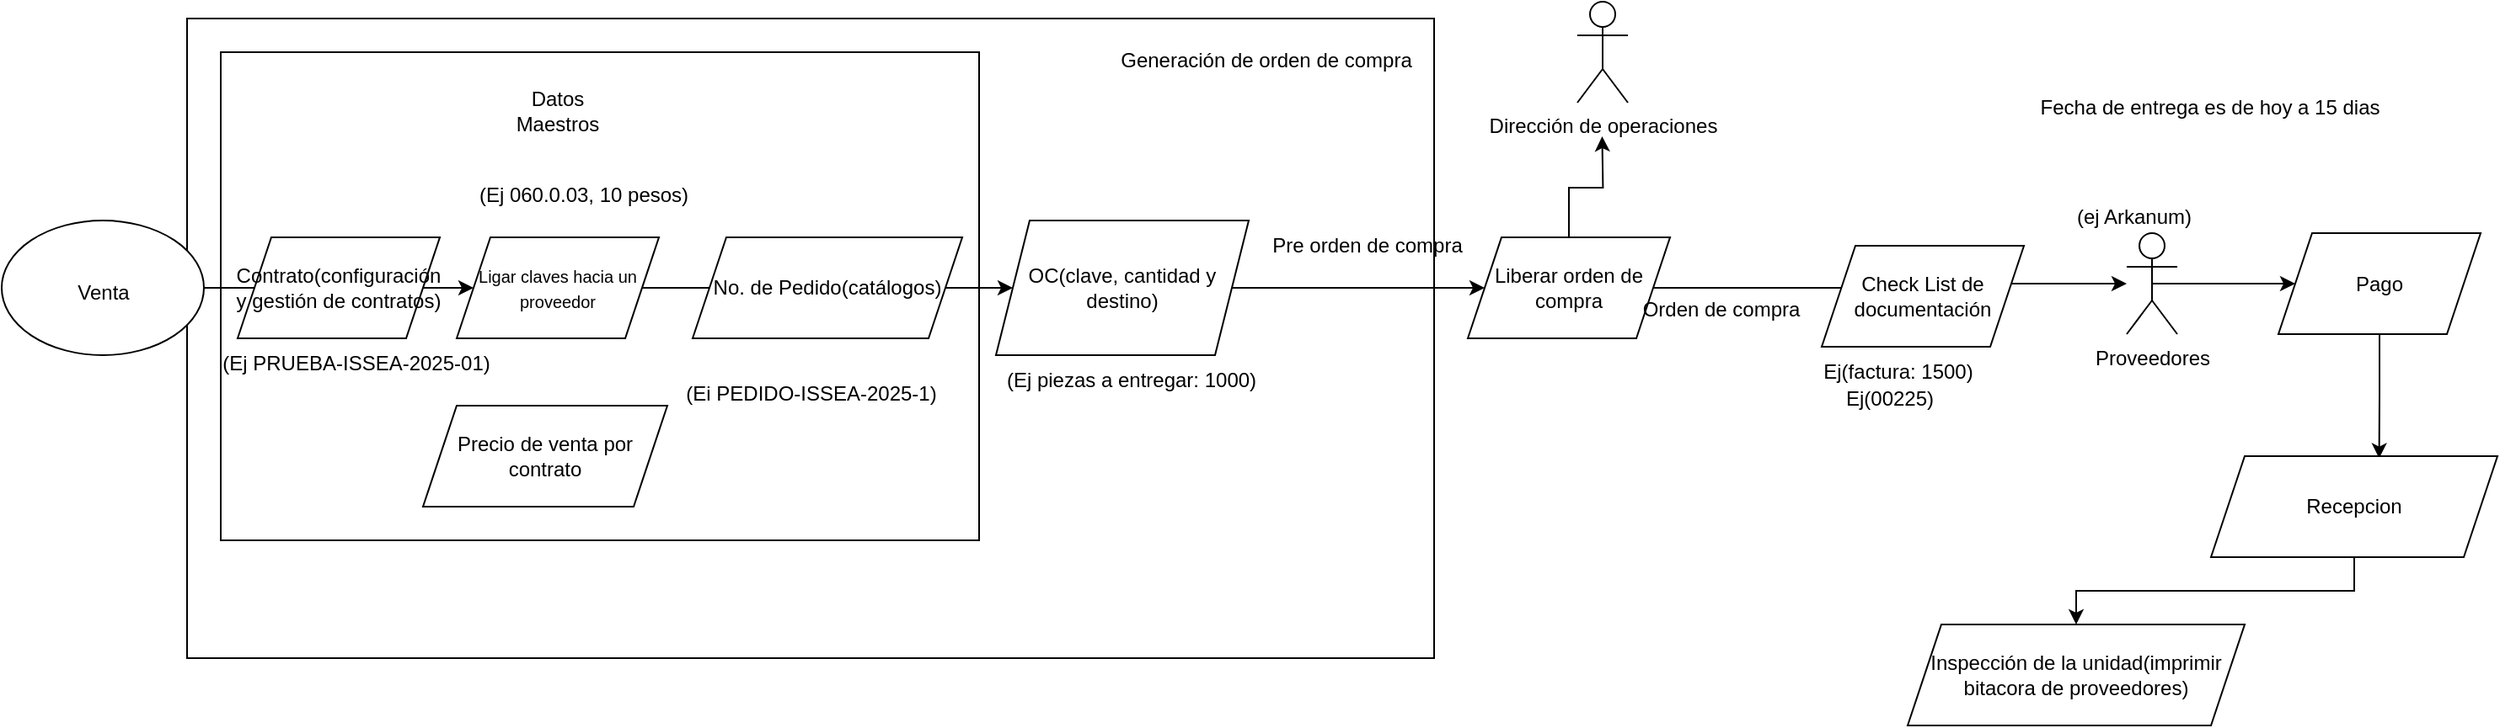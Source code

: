 <mxfile version="27.1.4">
  <diagram name="Página-1" id="U5HsHCg9ZCeqYdkG-ZAp">
    <mxGraphModel dx="2427" dy="1829" grid="1" gridSize="10" guides="1" tooltips="1" connect="1" arrows="1" fold="1" page="1" pageScale="1" pageWidth="827" pageHeight="1169" math="0" shadow="0">
      <root>
        <mxCell id="0" />
        <mxCell id="1" parent="0" />
        <mxCell id="01GxgVdKEoSKiMy3Bp7d-27" value="" style="rounded=0;whiteSpace=wrap;html=1;" vertex="1" parent="1">
          <mxGeometry x="20" width="740" height="380" as="geometry" />
        </mxCell>
        <mxCell id="01GxgVdKEoSKiMy3Bp7d-22" value="" style="rounded=0;whiteSpace=wrap;html=1;" vertex="1" parent="1">
          <mxGeometry x="40" y="20" width="450" height="290" as="geometry" />
        </mxCell>
        <mxCell id="01GxgVdKEoSKiMy3Bp7d-4" style="edgeStyle=orthogonalEdgeStyle;rounded=0;orthogonalLoop=1;jettySize=auto;html=1;exitX=1;exitY=0.5;exitDx=0;exitDy=0;entryX=0;entryY=0.5;entryDx=0;entryDy=0;" edge="1" parent="1" source="01GxgVdKEoSKiMy3Bp7d-13" target="01GxgVdKEoSKiMy3Bp7d-3">
          <mxGeometry relative="1" as="geometry" />
        </mxCell>
        <mxCell id="01GxgVdKEoSKiMy3Bp7d-1" value="" style="ellipse;whiteSpace=wrap;html=1;" vertex="1" parent="1">
          <mxGeometry x="-90" y="120" width="120" height="80" as="geometry" />
        </mxCell>
        <mxCell id="01GxgVdKEoSKiMy3Bp7d-2" value="Venta&lt;div&gt;&lt;br&gt;&lt;/div&gt;" style="text;html=1;align=center;verticalAlign=middle;resizable=0;points=[];autosize=1;strokeColor=none;fillColor=none;" vertex="1" parent="1">
          <mxGeometry x="-55" y="150" width="50" height="40" as="geometry" />
        </mxCell>
        <mxCell id="01GxgVdKEoSKiMy3Bp7d-5" style="edgeStyle=orthogonalEdgeStyle;rounded=0;orthogonalLoop=1;jettySize=auto;html=1;exitX=1;exitY=0.5;exitDx=0;exitDy=0;" edge="1" parent="1" source="01GxgVdKEoSKiMy3Bp7d-29" target="01GxgVdKEoSKiMy3Bp7d-6">
          <mxGeometry relative="1" as="geometry">
            <mxPoint x="731" y="160.13" as="targetPoint" />
          </mxGeometry>
        </mxCell>
        <mxCell id="01GxgVdKEoSKiMy3Bp7d-3" value="OC(clave, cantidad y destino)" style="shape=parallelogram;perimeter=parallelogramPerimeter;whiteSpace=wrap;html=1;fixedSize=1;" vertex="1" parent="1">
          <mxGeometry x="500" y="120" width="150" height="80" as="geometry" />
        </mxCell>
        <mxCell id="01GxgVdKEoSKiMy3Bp7d-9" style="edgeStyle=orthogonalEdgeStyle;rounded=0;orthogonalLoop=1;jettySize=auto;html=1;exitX=0.5;exitY=0.5;exitDx=0;exitDy=0;exitPerimeter=0;entryX=0;entryY=0.5;entryDx=0;entryDy=0;" edge="1" parent="1" source="01GxgVdKEoSKiMy3Bp7d-6" target="01GxgVdKEoSKiMy3Bp7d-8">
          <mxGeometry relative="1" as="geometry" />
        </mxCell>
        <mxCell id="01GxgVdKEoSKiMy3Bp7d-6" value="Proveedores" style="shape=umlActor;verticalLabelPosition=bottom;verticalAlign=top;html=1;outlineConnect=0;" vertex="1" parent="1">
          <mxGeometry x="1171" y="127.5" width="30" height="60" as="geometry" />
        </mxCell>
        <mxCell id="01GxgVdKEoSKiMy3Bp7d-10" style="edgeStyle=orthogonalEdgeStyle;rounded=0;orthogonalLoop=1;jettySize=auto;html=1;exitX=0.5;exitY=1;exitDx=0;exitDy=0;entryX=0.587;entryY=0.021;entryDx=0;entryDy=0;entryPerimeter=0;" edge="1" parent="1" source="01GxgVdKEoSKiMy3Bp7d-8" target="01GxgVdKEoSKiMy3Bp7d-11">
          <mxGeometry relative="1" as="geometry">
            <mxPoint x="1321" y="277.5" as="targetPoint" />
          </mxGeometry>
        </mxCell>
        <mxCell id="01GxgVdKEoSKiMy3Bp7d-8" value="Pago" style="shape=parallelogram;perimeter=parallelogramPerimeter;whiteSpace=wrap;html=1;fixedSize=1;" vertex="1" parent="1">
          <mxGeometry x="1261" y="127.5" width="120" height="60" as="geometry" />
        </mxCell>
        <mxCell id="01GxgVdKEoSKiMy3Bp7d-38" style="edgeStyle=orthogonalEdgeStyle;rounded=0;orthogonalLoop=1;jettySize=auto;html=1;exitX=0.5;exitY=1;exitDx=0;exitDy=0;" edge="1" parent="1" source="01GxgVdKEoSKiMy3Bp7d-11" target="01GxgVdKEoSKiMy3Bp7d-37">
          <mxGeometry relative="1" as="geometry" />
        </mxCell>
        <mxCell id="01GxgVdKEoSKiMy3Bp7d-11" value="Recepcion" style="shape=parallelogram;perimeter=parallelogramPerimeter;whiteSpace=wrap;html=1;fixedSize=1;" vertex="1" parent="1">
          <mxGeometry x="1221" y="260" width="170" height="60" as="geometry" />
        </mxCell>
        <mxCell id="01GxgVdKEoSKiMy3Bp7d-12" value="(ej Arkanum)" style="text;html=1;align=center;verticalAlign=middle;resizable=0;points=[];autosize=1;strokeColor=none;fillColor=none;" vertex="1" parent="1">
          <mxGeometry x="1130" y="102.5" width="90" height="30" as="geometry" />
        </mxCell>
        <mxCell id="01GxgVdKEoSKiMy3Bp7d-14" value="" style="edgeStyle=orthogonalEdgeStyle;rounded=0;orthogonalLoop=1;jettySize=auto;html=1;exitX=1;exitY=0.5;exitDx=0;exitDy=0;entryX=0;entryY=0.5;entryDx=0;entryDy=0;" edge="1" parent="1" source="01GxgVdKEoSKiMy3Bp7d-1" target="01GxgVdKEoSKiMy3Bp7d-13">
          <mxGeometry relative="1" as="geometry">
            <mxPoint x="90" y="160" as="sourcePoint" />
            <mxPoint x="349" y="160" as="targetPoint" />
          </mxGeometry>
        </mxCell>
        <mxCell id="01GxgVdKEoSKiMy3Bp7d-13" value="&lt;font style=&quot;font-size: 10px;&quot;&gt;Ligar claves hacia un proveedor&lt;/font&gt;" style="shape=parallelogram;perimeter=parallelogramPerimeter;whiteSpace=wrap;html=1;fixedSize=1;" vertex="1" parent="1">
          <mxGeometry x="180" y="130" width="120" height="60" as="geometry" />
        </mxCell>
        <mxCell id="01GxgVdKEoSKiMy3Bp7d-16" value="Contrato(configuración y gestión de contratos)" style="shape=parallelogram;perimeter=parallelogramPerimeter;whiteSpace=wrap;html=1;fixedSize=1;" vertex="1" parent="1">
          <mxGeometry x="50" y="130" width="120" height="60" as="geometry" />
        </mxCell>
        <mxCell id="01GxgVdKEoSKiMy3Bp7d-17" value="(Ej 060.0.03, 10 pesos&lt;span style=&quot;background-color: transparent; color: light-dark(rgb(0, 0, 0), rgb(255, 255, 255));&quot;&gt;)&lt;/span&gt;" style="text;html=1;align=center;verticalAlign=middle;resizable=0;points=[];autosize=1;strokeColor=none;fillColor=none;" vertex="1" parent="1">
          <mxGeometry x="170" y="90" width="170" height="30" as="geometry" />
        </mxCell>
        <mxCell id="01GxgVdKEoSKiMy3Bp7d-19" value="(Ej PRUEBA-ISSEA-2025-01&lt;span style=&quot;background-color: transparent; color: light-dark(rgb(0, 0, 0), rgb(255, 255, 255));&quot;&gt;)&lt;/span&gt;" style="text;html=1;align=center;verticalAlign=middle;resizable=0;points=[];autosize=1;strokeColor=none;fillColor=none;" vertex="1" parent="1">
          <mxGeometry x="30" y="190" width="180" height="30" as="geometry" />
        </mxCell>
        <mxCell id="01GxgVdKEoSKiMy3Bp7d-20" value="No. de Pedido(catálogos)" style="shape=parallelogram;perimeter=parallelogramPerimeter;whiteSpace=wrap;html=1;fixedSize=1;" vertex="1" parent="1">
          <mxGeometry x="320" y="130" width="160" height="60" as="geometry" />
        </mxCell>
        <mxCell id="01GxgVdKEoSKiMy3Bp7d-21" value="(Ei PEDIDO-ISSEA-2025-1)" style="text;html=1;align=center;verticalAlign=middle;resizable=0;points=[];autosize=1;strokeColor=none;fillColor=none;" vertex="1" parent="1">
          <mxGeometry x="305" y="208" width="170" height="30" as="geometry" />
        </mxCell>
        <mxCell id="01GxgVdKEoSKiMy3Bp7d-23" value="Datos Maestros" style="text;html=1;align=center;verticalAlign=middle;whiteSpace=wrap;rounded=0;" vertex="1" parent="1">
          <mxGeometry x="210" y="40" width="60" height="30" as="geometry" />
        </mxCell>
        <mxCell id="01GxgVdKEoSKiMy3Bp7d-24" value="(Ej piezas a entregar: 1000)" style="text;html=1;align=center;verticalAlign=middle;resizable=0;points=[];autosize=1;strokeColor=none;fillColor=none;" vertex="1" parent="1">
          <mxGeometry x="495" y="200" width="170" height="30" as="geometry" />
        </mxCell>
        <mxCell id="01GxgVdKEoSKiMy3Bp7d-25" value="Precio de venta por contrato" style="shape=parallelogram;perimeter=parallelogramPerimeter;whiteSpace=wrap;html=1;fixedSize=1;" vertex="1" parent="1">
          <mxGeometry x="160" y="230" width="145" height="60" as="geometry" />
        </mxCell>
        <mxCell id="01GxgVdKEoSKiMy3Bp7d-26" value="Pre orden de compra" style="text;html=1;align=center;verticalAlign=middle;resizable=0;points=[];autosize=1;strokeColor=none;fillColor=none;" vertex="1" parent="1">
          <mxGeometry x="650" y="120" width="140" height="30" as="geometry" />
        </mxCell>
        <mxCell id="01GxgVdKEoSKiMy3Bp7d-28" value="Generación de orden de compra" style="text;html=1;align=center;verticalAlign=middle;resizable=0;points=[];autosize=1;strokeColor=none;fillColor=none;" vertex="1" parent="1">
          <mxGeometry x="560" y="10" width="200" height="30" as="geometry" />
        </mxCell>
        <mxCell id="01GxgVdKEoSKiMy3Bp7d-30" style="edgeStyle=orthogonalEdgeStyle;rounded=0;orthogonalLoop=1;jettySize=auto;html=1;exitX=0.5;exitY=0;exitDx=0;exitDy=0;" edge="1" parent="1" source="01GxgVdKEoSKiMy3Bp7d-29">
          <mxGeometry relative="1" as="geometry">
            <mxPoint x="859.714" y="70" as="targetPoint" />
          </mxGeometry>
        </mxCell>
        <mxCell id="01GxgVdKEoSKiMy3Bp7d-31" value="Dirección de operaciones" style="shape=umlActor;verticalLabelPosition=bottom;verticalAlign=top;html=1;outlineConnect=0;" vertex="1" parent="1">
          <mxGeometry x="845" y="-10" width="30" height="60" as="geometry" />
        </mxCell>
        <mxCell id="01GxgVdKEoSKiMy3Bp7d-32" value="" style="edgeStyle=orthogonalEdgeStyle;rounded=0;orthogonalLoop=1;jettySize=auto;html=1;exitX=1;exitY=0.5;exitDx=0;exitDy=0;" edge="1" parent="1" source="01GxgVdKEoSKiMy3Bp7d-3" target="01GxgVdKEoSKiMy3Bp7d-29">
          <mxGeometry relative="1" as="geometry">
            <mxPoint x="1010" y="165" as="targetPoint" />
            <mxPoint x="640" y="160" as="sourcePoint" />
          </mxGeometry>
        </mxCell>
        <mxCell id="01GxgVdKEoSKiMy3Bp7d-29" value="Liberar orden de compra" style="shape=parallelogram;perimeter=parallelogramPerimeter;whiteSpace=wrap;html=1;fixedSize=1;" vertex="1" parent="1">
          <mxGeometry x="780" y="130" width="120" height="60" as="geometry" />
        </mxCell>
        <mxCell id="01GxgVdKEoSKiMy3Bp7d-33" value="Orden de compra" style="text;html=1;align=center;verticalAlign=middle;resizable=0;points=[];autosize=1;strokeColor=none;fillColor=none;" vertex="1" parent="1">
          <mxGeometry x="870" y="158" width="120" height="30" as="geometry" />
        </mxCell>
        <mxCell id="01GxgVdKEoSKiMy3Bp7d-34" value="Check List de documentación" style="shape=parallelogram;perimeter=parallelogramPerimeter;whiteSpace=wrap;html=1;fixedSize=1;" vertex="1" parent="1">
          <mxGeometry x="990" y="135" width="120" height="60" as="geometry" />
        </mxCell>
        <mxCell id="01GxgVdKEoSKiMy3Bp7d-35" value="Ej(factura: 1500)" style="text;html=1;align=center;verticalAlign=middle;resizable=0;points=[];autosize=1;strokeColor=none;fillColor=none;" vertex="1" parent="1">
          <mxGeometry x="980" y="195" width="110" height="30" as="geometry" />
        </mxCell>
        <mxCell id="01GxgVdKEoSKiMy3Bp7d-37" value="Inspección de la unidad(imprimir bitacora de proveedores)" style="shape=parallelogram;perimeter=parallelogramPerimeter;whiteSpace=wrap;html=1;fixedSize=1;" vertex="1" parent="1">
          <mxGeometry x="1041" y="360" width="200" height="60" as="geometry" />
        </mxCell>
        <mxCell id="01GxgVdKEoSKiMy3Bp7d-39" value="Ej(00225)&lt;div&gt;&lt;br&gt;&lt;/div&gt;" style="text;html=1;align=center;verticalAlign=middle;resizable=0;points=[];autosize=1;strokeColor=none;fillColor=none;" vertex="1" parent="1">
          <mxGeometry x="990" y="213" width="80" height="40" as="geometry" />
        </mxCell>
        <mxCell id="01GxgVdKEoSKiMy3Bp7d-40" value="Fecha de entrega es de hoy a 15 dias" style="text;html=1;align=center;verticalAlign=middle;resizable=0;points=[];autosize=1;strokeColor=none;fillColor=none;" vertex="1" parent="1">
          <mxGeometry x="1110" y="38" width="220" height="30" as="geometry" />
        </mxCell>
      </root>
    </mxGraphModel>
  </diagram>
</mxfile>

